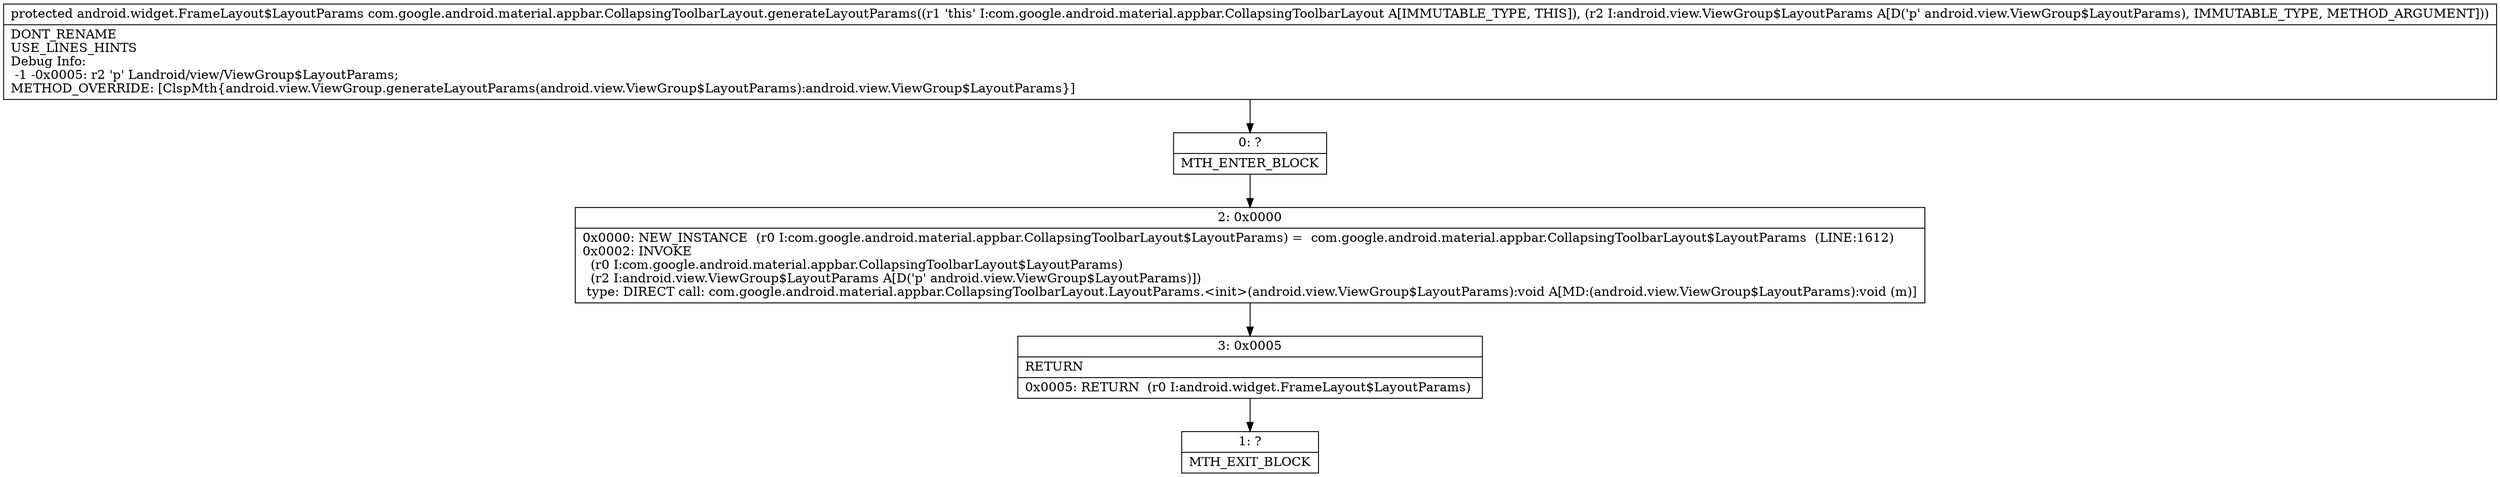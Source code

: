 digraph "CFG forcom.google.android.material.appbar.CollapsingToolbarLayout.generateLayoutParams(Landroid\/view\/ViewGroup$LayoutParams;)Landroid\/widget\/FrameLayout$LayoutParams;" {
Node_0 [shape=record,label="{0\:\ ?|MTH_ENTER_BLOCK\l}"];
Node_2 [shape=record,label="{2\:\ 0x0000|0x0000: NEW_INSTANCE  (r0 I:com.google.android.material.appbar.CollapsingToolbarLayout$LayoutParams) =  com.google.android.material.appbar.CollapsingToolbarLayout$LayoutParams  (LINE:1612)\l0x0002: INVOKE  \l  (r0 I:com.google.android.material.appbar.CollapsingToolbarLayout$LayoutParams)\l  (r2 I:android.view.ViewGroup$LayoutParams A[D('p' android.view.ViewGroup$LayoutParams)])\l type: DIRECT call: com.google.android.material.appbar.CollapsingToolbarLayout.LayoutParams.\<init\>(android.view.ViewGroup$LayoutParams):void A[MD:(android.view.ViewGroup$LayoutParams):void (m)]\l}"];
Node_3 [shape=record,label="{3\:\ 0x0005|RETURN\l|0x0005: RETURN  (r0 I:android.widget.FrameLayout$LayoutParams) \l}"];
Node_1 [shape=record,label="{1\:\ ?|MTH_EXIT_BLOCK\l}"];
MethodNode[shape=record,label="{protected android.widget.FrameLayout$LayoutParams com.google.android.material.appbar.CollapsingToolbarLayout.generateLayoutParams((r1 'this' I:com.google.android.material.appbar.CollapsingToolbarLayout A[IMMUTABLE_TYPE, THIS]), (r2 I:android.view.ViewGroup$LayoutParams A[D('p' android.view.ViewGroup$LayoutParams), IMMUTABLE_TYPE, METHOD_ARGUMENT]))  | DONT_RENAME\lUSE_LINES_HINTS\lDebug Info:\l  \-1 \-0x0005: r2 'p' Landroid\/view\/ViewGroup$LayoutParams;\lMETHOD_OVERRIDE: [ClspMth\{android.view.ViewGroup.generateLayoutParams(android.view.ViewGroup$LayoutParams):android.view.ViewGroup$LayoutParams\}]\l}"];
MethodNode -> Node_0;Node_0 -> Node_2;
Node_2 -> Node_3;
Node_3 -> Node_1;
}

